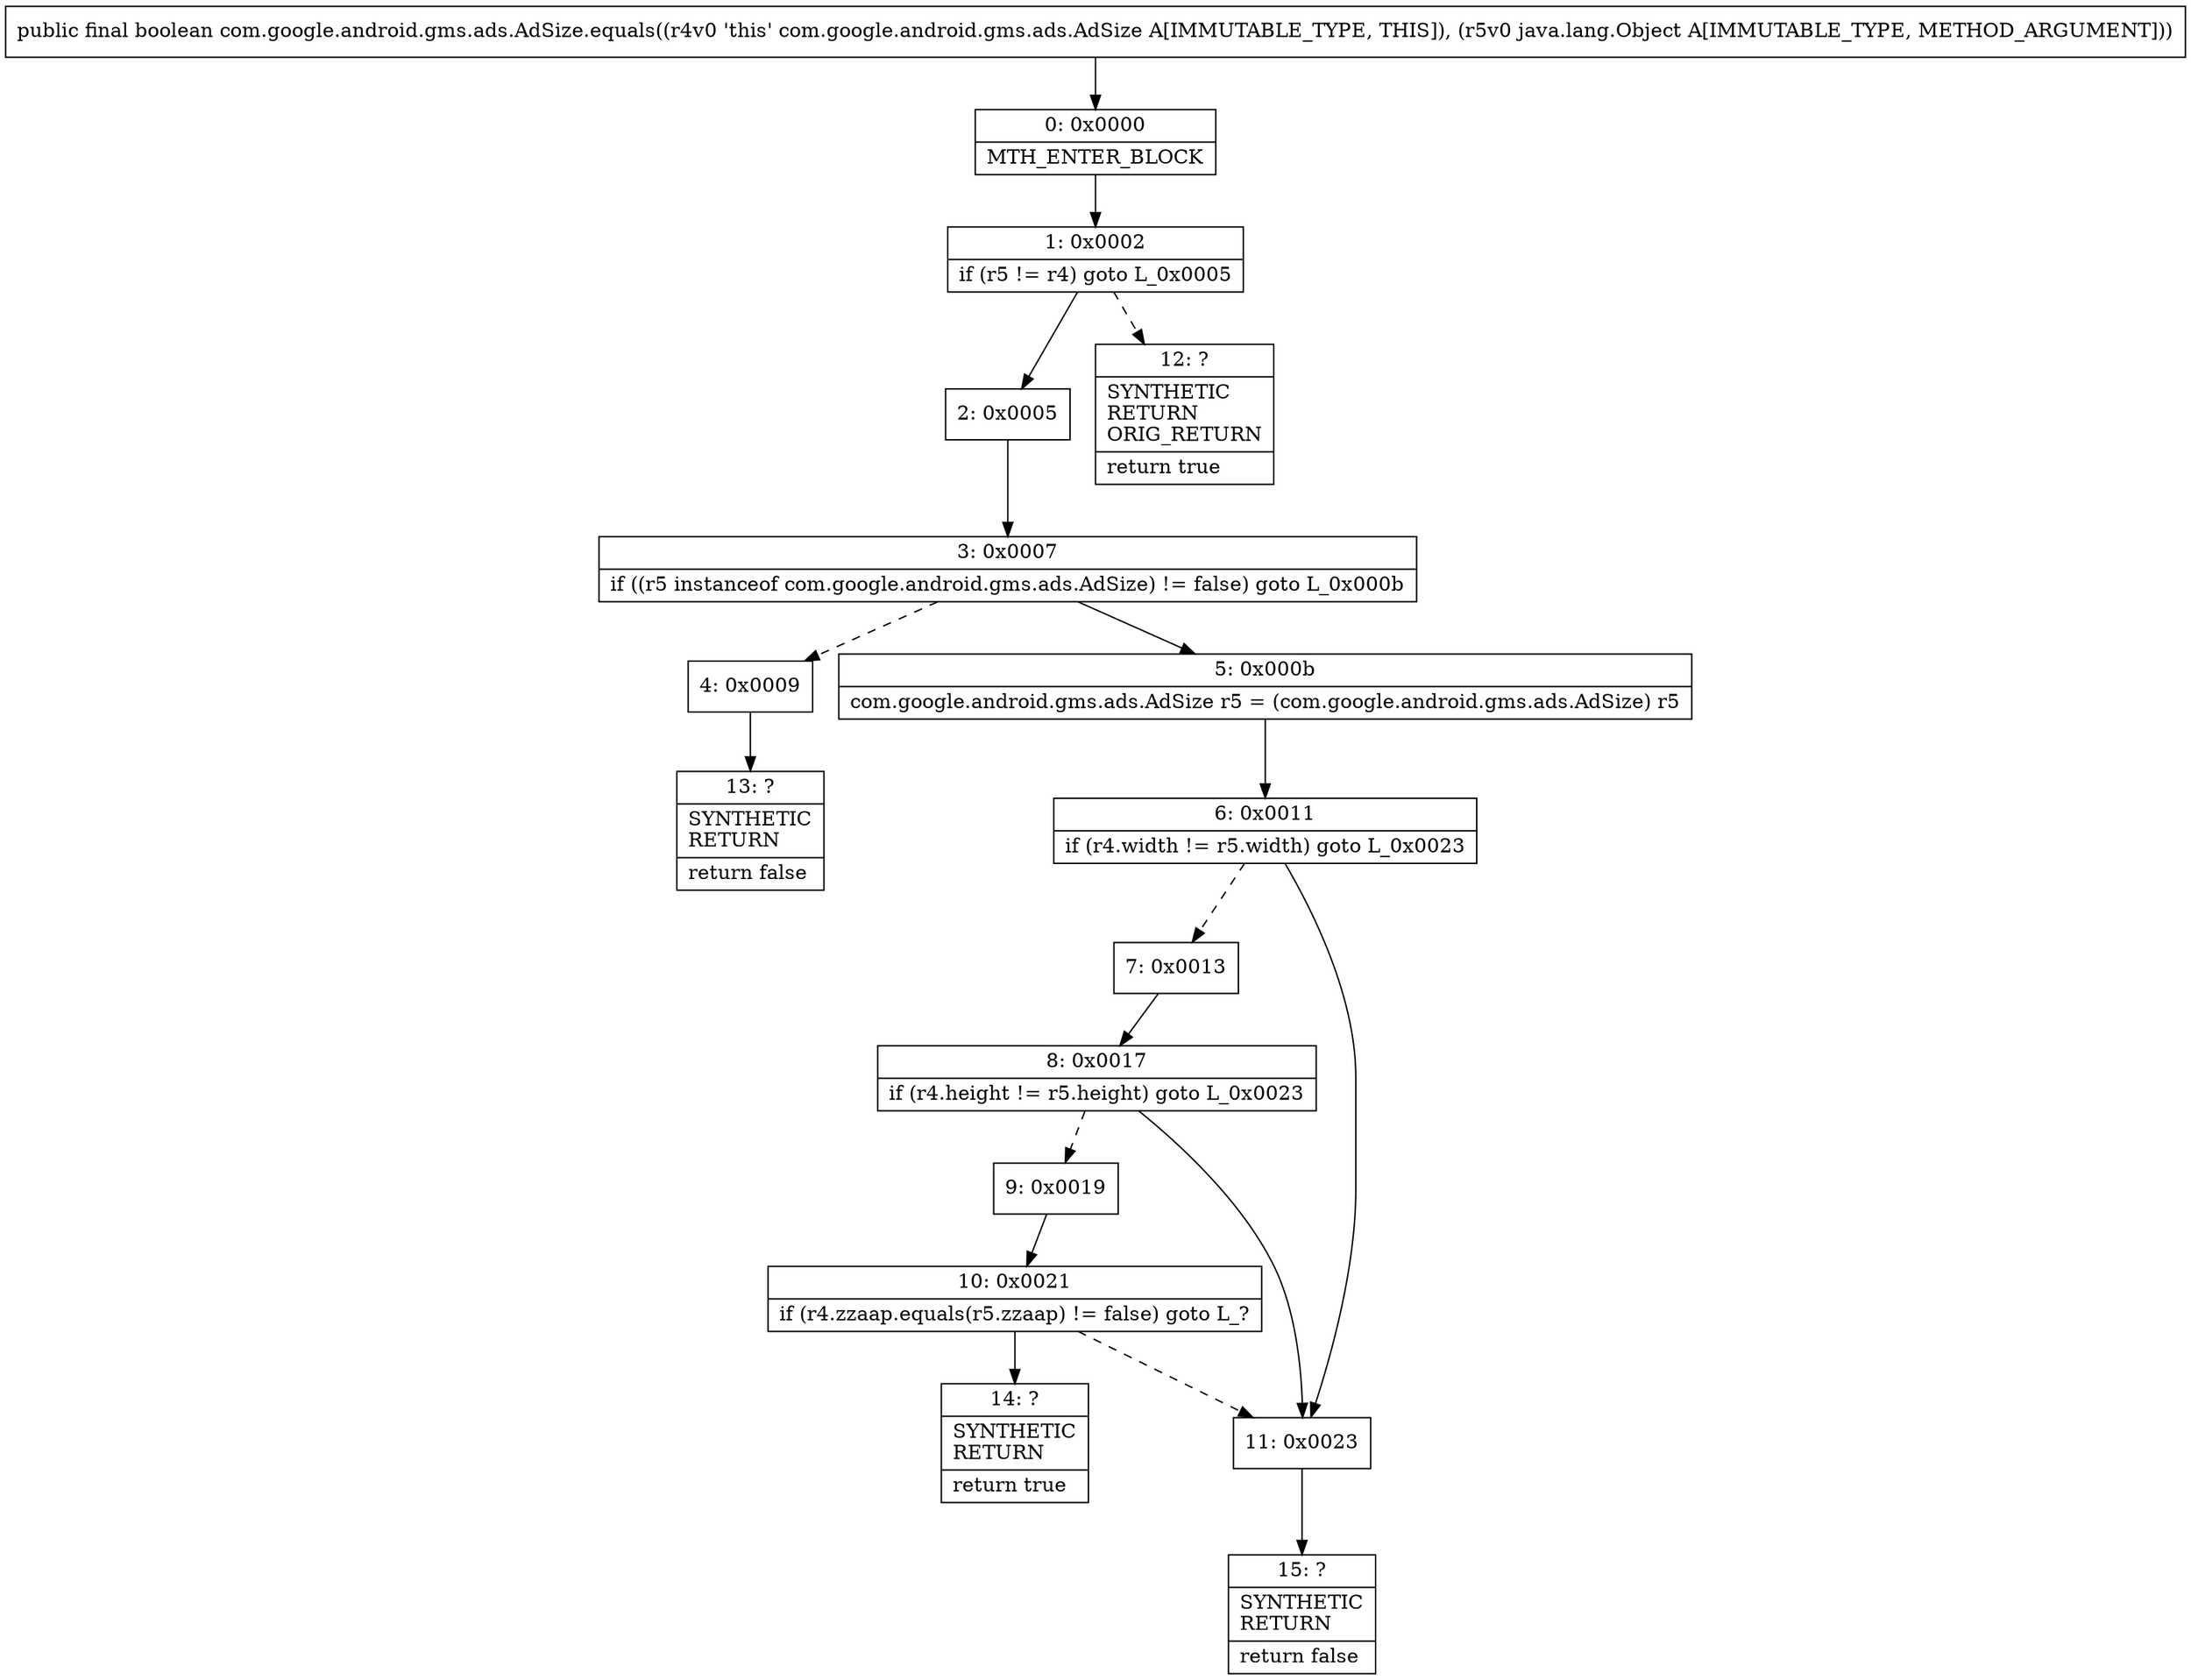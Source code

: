 digraph "CFG forcom.google.android.gms.ads.AdSize.equals(Ljava\/lang\/Object;)Z" {
Node_0 [shape=record,label="{0\:\ 0x0000|MTH_ENTER_BLOCK\l}"];
Node_1 [shape=record,label="{1\:\ 0x0002|if (r5 != r4) goto L_0x0005\l}"];
Node_2 [shape=record,label="{2\:\ 0x0005}"];
Node_3 [shape=record,label="{3\:\ 0x0007|if ((r5 instanceof com.google.android.gms.ads.AdSize) != false) goto L_0x000b\l}"];
Node_4 [shape=record,label="{4\:\ 0x0009}"];
Node_5 [shape=record,label="{5\:\ 0x000b|com.google.android.gms.ads.AdSize r5 = (com.google.android.gms.ads.AdSize) r5\l}"];
Node_6 [shape=record,label="{6\:\ 0x0011|if (r4.width != r5.width) goto L_0x0023\l}"];
Node_7 [shape=record,label="{7\:\ 0x0013}"];
Node_8 [shape=record,label="{8\:\ 0x0017|if (r4.height != r5.height) goto L_0x0023\l}"];
Node_9 [shape=record,label="{9\:\ 0x0019}"];
Node_10 [shape=record,label="{10\:\ 0x0021|if (r4.zzaap.equals(r5.zzaap) != false) goto L_?\l}"];
Node_11 [shape=record,label="{11\:\ 0x0023}"];
Node_12 [shape=record,label="{12\:\ ?|SYNTHETIC\lRETURN\lORIG_RETURN\l|return true\l}"];
Node_13 [shape=record,label="{13\:\ ?|SYNTHETIC\lRETURN\l|return false\l}"];
Node_14 [shape=record,label="{14\:\ ?|SYNTHETIC\lRETURN\l|return true\l}"];
Node_15 [shape=record,label="{15\:\ ?|SYNTHETIC\lRETURN\l|return false\l}"];
MethodNode[shape=record,label="{public final boolean com.google.android.gms.ads.AdSize.equals((r4v0 'this' com.google.android.gms.ads.AdSize A[IMMUTABLE_TYPE, THIS]), (r5v0 java.lang.Object A[IMMUTABLE_TYPE, METHOD_ARGUMENT])) }"];
MethodNode -> Node_0;
Node_0 -> Node_1;
Node_1 -> Node_2;
Node_1 -> Node_12[style=dashed];
Node_2 -> Node_3;
Node_3 -> Node_4[style=dashed];
Node_3 -> Node_5;
Node_4 -> Node_13;
Node_5 -> Node_6;
Node_6 -> Node_7[style=dashed];
Node_6 -> Node_11;
Node_7 -> Node_8;
Node_8 -> Node_9[style=dashed];
Node_8 -> Node_11;
Node_9 -> Node_10;
Node_10 -> Node_11[style=dashed];
Node_10 -> Node_14;
Node_11 -> Node_15;
}

